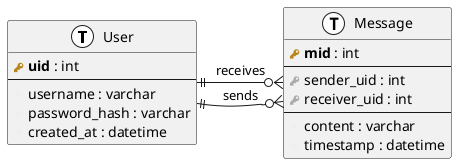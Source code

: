 @startuml Messenger

!define primary_key(x) <b><color:#b8861b><&key></color> x</b>
!define foreign_key(x) <color:#aaaaaa><&key></color> x
!define column(x) <color:#efefef><&media-record></color> x
!define table(x) entity x << (T, white) >>

table(User) {
    primary_key(uid) : int
    --
    column(username) : varchar
    column(password_hash) : varchar
    column(created_at) : datetime
}

table(Message) {
    primary_key(mid) : int
    --
    foreign_key(sender_uid) : int
    foreign_key(receiver_uid) : int
    --
    column(content) : varchar
    column(timestamp) : datetime
}

User ||-right-o{ Message : sends
User ||-right-o{ Message : receives

@enduml
